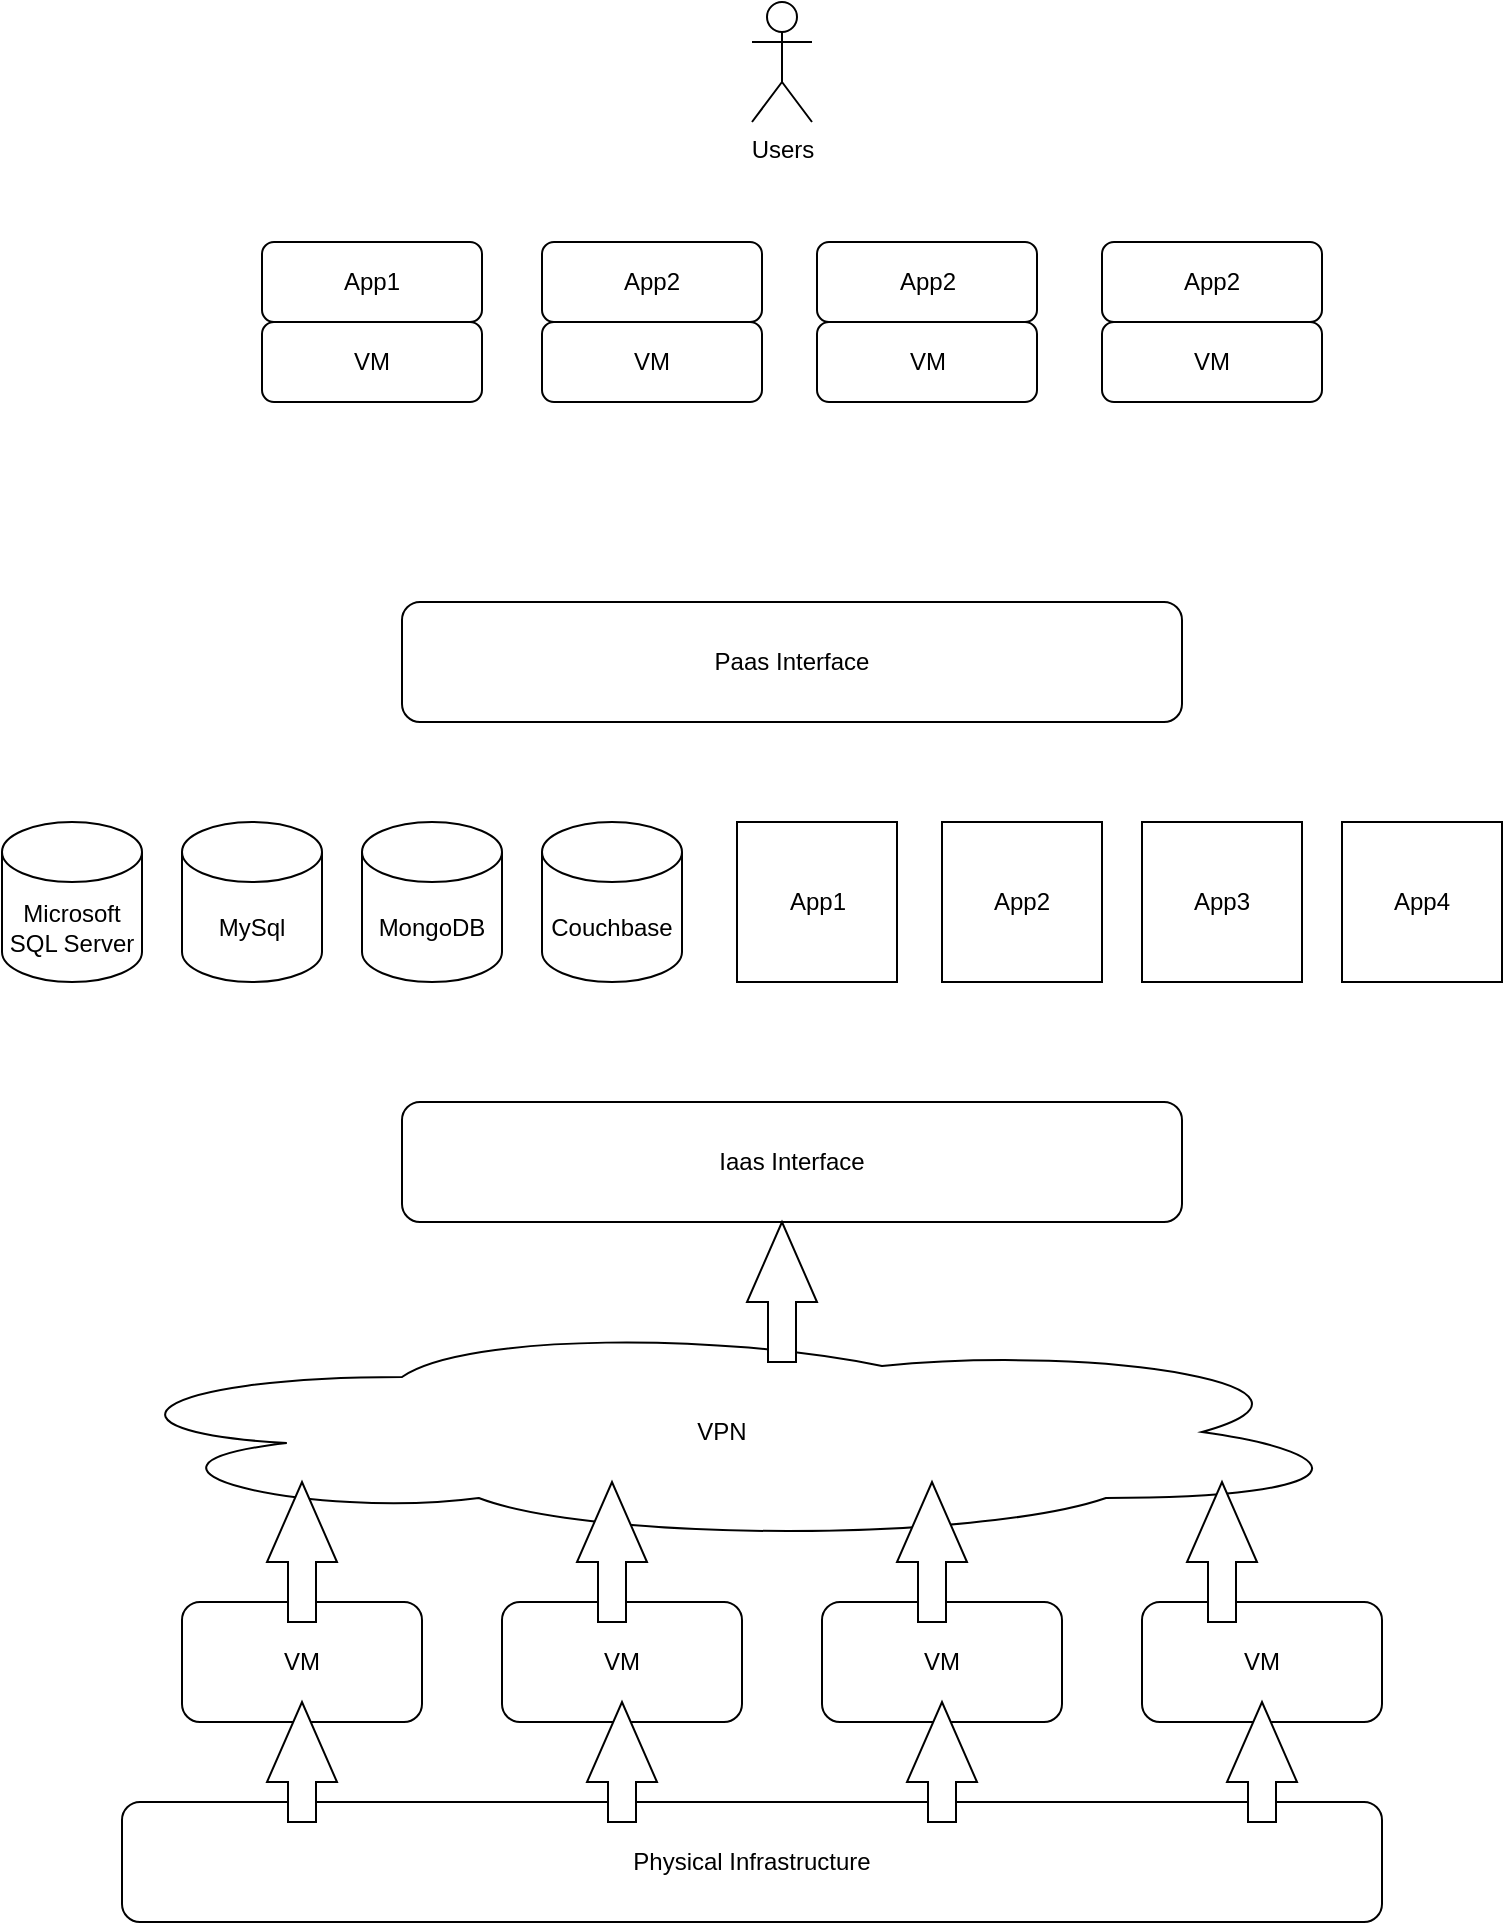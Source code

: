 <mxfile version="14.4.4" type="github">
  <diagram id="vUxaPcdA3kQevR16fj2T" name="Page-1">
    <mxGraphModel dx="865" dy="450" grid="1" gridSize="10" guides="1" tooltips="1" connect="1" arrows="1" fold="1" page="1" pageScale="1" pageWidth="850" pageHeight="1100" math="0" shadow="0">
      <root>
        <mxCell id="0" />
        <mxCell id="1" parent="0" />
        <mxCell id="X0l6cMl31QJgwzLIbNMB-1" value="VM" style="rounded=1;whiteSpace=wrap;html=1;" parent="1" vertex="1">
          <mxGeometry x="280" y="920" width="120" height="60" as="geometry" />
        </mxCell>
        <mxCell id="X0l6cMl31QJgwzLIbNMB-2" value="VM" style="rounded=1;whiteSpace=wrap;html=1;" parent="1" vertex="1">
          <mxGeometry x="120" y="920" width="120" height="60" as="geometry" />
        </mxCell>
        <mxCell id="J82dBwC8zsHgZI1Y8icX-1" value="Physical Infrastructure" style="rounded=1;whiteSpace=wrap;html=1;" vertex="1" parent="1">
          <mxGeometry x="90" y="1020" width="630" height="60" as="geometry" />
        </mxCell>
        <mxCell id="J82dBwC8zsHgZI1Y8icX-2" value="VM" style="rounded=1;whiteSpace=wrap;html=1;" vertex="1" parent="1">
          <mxGeometry x="440" y="920" width="120" height="60" as="geometry" />
        </mxCell>
        <mxCell id="J82dBwC8zsHgZI1Y8icX-3" value="VM" style="rounded=1;whiteSpace=wrap;html=1;" vertex="1" parent="1">
          <mxGeometry x="600" y="920" width="120" height="60" as="geometry" />
        </mxCell>
        <mxCell id="J82dBwC8zsHgZI1Y8icX-10" value="" style="html=1;shadow=0;dashed=0;align=center;verticalAlign=middle;shape=mxgraph.arrows2.arrow;dy=0.6;dx=40;direction=north;notch=0;" vertex="1" parent="1">
          <mxGeometry x="162.5" y="970" width="35" height="60" as="geometry" />
        </mxCell>
        <mxCell id="J82dBwC8zsHgZI1Y8icX-15" value="" style="html=1;shadow=0;dashed=0;align=center;verticalAlign=middle;shape=mxgraph.arrows2.arrow;dy=0.6;dx=40;direction=north;notch=0;" vertex="1" parent="1">
          <mxGeometry x="322.5" y="970" width="35" height="60" as="geometry" />
        </mxCell>
        <mxCell id="J82dBwC8zsHgZI1Y8icX-16" value="" style="html=1;shadow=0;dashed=0;align=center;verticalAlign=middle;shape=mxgraph.arrows2.arrow;dy=0.6;dx=40;direction=north;notch=0;" vertex="1" parent="1">
          <mxGeometry x="482.5" y="970" width="35" height="60" as="geometry" />
        </mxCell>
        <mxCell id="J82dBwC8zsHgZI1Y8icX-17" value="" style="html=1;shadow=0;dashed=0;align=center;verticalAlign=middle;shape=mxgraph.arrows2.arrow;dy=0.6;dx=40;direction=north;notch=0;" vertex="1" parent="1">
          <mxGeometry x="642.5" y="970" width="35" height="60" as="geometry" />
        </mxCell>
        <mxCell id="J82dBwC8zsHgZI1Y8icX-19" value="VPN" style="ellipse;shape=cloud;whiteSpace=wrap;html=1;" vertex="1" parent="1">
          <mxGeometry x="70" y="780" width="640" height="110" as="geometry" />
        </mxCell>
        <mxCell id="J82dBwC8zsHgZI1Y8icX-20" value="Iaas Interface" style="rounded=1;whiteSpace=wrap;html=1;" vertex="1" parent="1">
          <mxGeometry x="230" y="670" width="390" height="60" as="geometry" />
        </mxCell>
        <mxCell id="J82dBwC8zsHgZI1Y8icX-21" value="Microsoft SQL Server" style="shape=cylinder3;whiteSpace=wrap;html=1;boundedLbl=1;backgroundOutline=1;size=15;" vertex="1" parent="1">
          <mxGeometry x="30" y="530" width="70" height="80" as="geometry" />
        </mxCell>
        <mxCell id="J82dBwC8zsHgZI1Y8icX-22" value="MySql" style="shape=cylinder3;whiteSpace=wrap;html=1;boundedLbl=1;backgroundOutline=1;size=15;" vertex="1" parent="1">
          <mxGeometry x="120" y="530" width="70" height="80" as="geometry" />
        </mxCell>
        <mxCell id="J82dBwC8zsHgZI1Y8icX-23" value="MongoDB" style="shape=cylinder3;whiteSpace=wrap;html=1;boundedLbl=1;backgroundOutline=1;size=15;" vertex="1" parent="1">
          <mxGeometry x="210" y="530" width="70" height="80" as="geometry" />
        </mxCell>
        <mxCell id="J82dBwC8zsHgZI1Y8icX-24" value="Couchbase" style="shape=cylinder3;whiteSpace=wrap;html=1;boundedLbl=1;backgroundOutline=1;size=15;" vertex="1" parent="1">
          <mxGeometry x="300" y="530" width="70" height="80" as="geometry" />
        </mxCell>
        <mxCell id="J82dBwC8zsHgZI1Y8icX-25" value="App1" style="whiteSpace=wrap;html=1;aspect=fixed;" vertex="1" parent="1">
          <mxGeometry x="397.5" y="530" width="80" height="80" as="geometry" />
        </mxCell>
        <mxCell id="J82dBwC8zsHgZI1Y8icX-26" value="App2" style="whiteSpace=wrap;html=1;aspect=fixed;" vertex="1" parent="1">
          <mxGeometry x="500" y="530" width="80" height="80" as="geometry" />
        </mxCell>
        <mxCell id="J82dBwC8zsHgZI1Y8icX-27" value="App3" style="whiteSpace=wrap;html=1;aspect=fixed;" vertex="1" parent="1">
          <mxGeometry x="600" y="530" width="80" height="80" as="geometry" />
        </mxCell>
        <mxCell id="J82dBwC8zsHgZI1Y8icX-28" value="App4" style="whiteSpace=wrap;html=1;aspect=fixed;" vertex="1" parent="1">
          <mxGeometry x="700" y="530" width="80" height="80" as="geometry" />
        </mxCell>
        <mxCell id="J82dBwC8zsHgZI1Y8icX-29" value="Paas Interface" style="rounded=1;whiteSpace=wrap;html=1;" vertex="1" parent="1">
          <mxGeometry x="230" y="420" width="390" height="60" as="geometry" />
        </mxCell>
        <mxCell id="J82dBwC8zsHgZI1Y8icX-30" value="VM" style="rounded=1;whiteSpace=wrap;html=1;" vertex="1" parent="1">
          <mxGeometry x="160" y="280" width="110" height="40" as="geometry" />
        </mxCell>
        <mxCell id="J82dBwC8zsHgZI1Y8icX-31" value="App1" style="rounded=1;whiteSpace=wrap;html=1;" vertex="1" parent="1">
          <mxGeometry x="160" y="240" width="110" height="40" as="geometry" />
        </mxCell>
        <mxCell id="J82dBwC8zsHgZI1Y8icX-32" value="VM" style="rounded=1;whiteSpace=wrap;html=1;" vertex="1" parent="1">
          <mxGeometry x="300" y="280" width="110" height="40" as="geometry" />
        </mxCell>
        <mxCell id="J82dBwC8zsHgZI1Y8icX-34" value="App2" style="rounded=1;whiteSpace=wrap;html=1;" vertex="1" parent="1">
          <mxGeometry x="300" y="240" width="110" height="40" as="geometry" />
        </mxCell>
        <mxCell id="J82dBwC8zsHgZI1Y8icX-38" value="Users" style="shape=umlActor;verticalLabelPosition=bottom;verticalAlign=top;html=1;outlineConnect=0;" vertex="1" parent="1">
          <mxGeometry x="405" y="120" width="30" height="60" as="geometry" />
        </mxCell>
        <mxCell id="J82dBwC8zsHgZI1Y8icX-42" value="" style="html=1;shadow=0;dashed=0;align=center;verticalAlign=middle;shape=mxgraph.arrows2.arrow;dy=0.6;dx=40;direction=north;notch=0;" vertex="1" parent="1">
          <mxGeometry x="162.5" y="860" width="35" height="70" as="geometry" />
        </mxCell>
        <mxCell id="J82dBwC8zsHgZI1Y8icX-43" value="" style="html=1;shadow=0;dashed=0;align=center;verticalAlign=middle;shape=mxgraph.arrows2.arrow;dy=0.6;dx=40;direction=north;notch=0;" vertex="1" parent="1">
          <mxGeometry x="317.5" y="860" width="35" height="70" as="geometry" />
        </mxCell>
        <mxCell id="J82dBwC8zsHgZI1Y8icX-44" value="" style="html=1;shadow=0;dashed=0;align=center;verticalAlign=middle;shape=mxgraph.arrows2.arrow;dy=0.6;dx=40;direction=north;notch=0;" vertex="1" parent="1">
          <mxGeometry x="477.5" y="860" width="35" height="70" as="geometry" />
        </mxCell>
        <mxCell id="J82dBwC8zsHgZI1Y8icX-45" value="" style="html=1;shadow=0;dashed=0;align=center;verticalAlign=middle;shape=mxgraph.arrows2.arrow;dy=0.6;dx=40;direction=north;notch=0;" vertex="1" parent="1">
          <mxGeometry x="622.5" y="860" width="35" height="70" as="geometry" />
        </mxCell>
        <mxCell id="J82dBwC8zsHgZI1Y8icX-46" value="" style="html=1;shadow=0;dashed=0;align=center;verticalAlign=middle;shape=mxgraph.arrows2.arrow;dy=0.6;dx=40;direction=north;notch=0;" vertex="1" parent="1">
          <mxGeometry x="402.5" y="730" width="35" height="70" as="geometry" />
        </mxCell>
        <mxCell id="J82dBwC8zsHgZI1Y8icX-48" value="App2" style="rounded=1;whiteSpace=wrap;html=1;" vertex="1" parent="1">
          <mxGeometry x="437.5" y="240" width="110" height="40" as="geometry" />
        </mxCell>
        <mxCell id="J82dBwC8zsHgZI1Y8icX-49" value="App2" style="rounded=1;whiteSpace=wrap;html=1;" vertex="1" parent="1">
          <mxGeometry x="580" y="240" width="110" height="40" as="geometry" />
        </mxCell>
        <mxCell id="J82dBwC8zsHgZI1Y8icX-50" value="VM" style="rounded=1;whiteSpace=wrap;html=1;" vertex="1" parent="1">
          <mxGeometry x="437.5" y="280" width="110" height="40" as="geometry" />
        </mxCell>
        <mxCell id="J82dBwC8zsHgZI1Y8icX-51" value="VM" style="rounded=1;whiteSpace=wrap;html=1;" vertex="1" parent="1">
          <mxGeometry x="580" y="280" width="110" height="40" as="geometry" />
        </mxCell>
      </root>
    </mxGraphModel>
  </diagram>
</mxfile>
